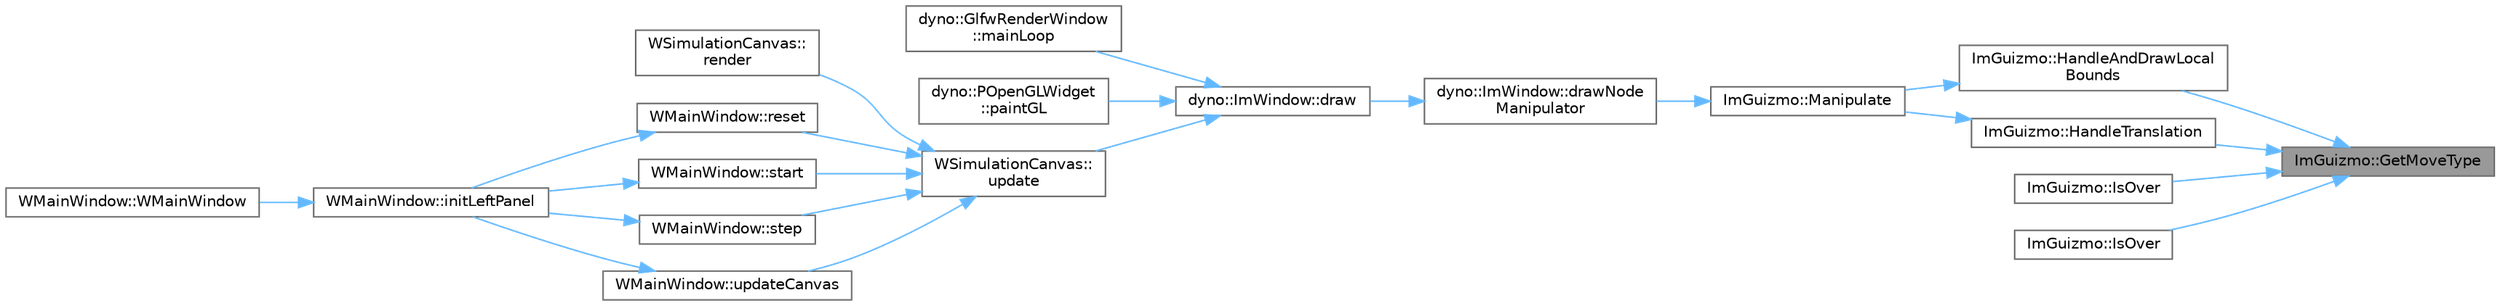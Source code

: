 digraph "ImGuizmo::GetMoveType"
{
 // LATEX_PDF_SIZE
  bgcolor="transparent";
  edge [fontname=Helvetica,fontsize=10,labelfontname=Helvetica,labelfontsize=10];
  node [fontname=Helvetica,fontsize=10,shape=box,height=0.2,width=0.4];
  rankdir="RL";
  Node1 [id="Node000001",label="ImGuizmo::GetMoveType",height=0.2,width=0.4,color="gray40", fillcolor="grey60", style="filled", fontcolor="black",tooltip=" "];
  Node1 -> Node2 [id="edge1_Node000001_Node000002",dir="back",color="steelblue1",style="solid",tooltip=" "];
  Node2 [id="Node000002",label="ImGuizmo::HandleAndDrawLocal\lBounds",height=0.2,width=0.4,color="grey40", fillcolor="white", style="filled",URL="$namespace_im_guizmo.html#a1f7e4771bc7f0ae1da2706ebc606da08",tooltip=" "];
  Node2 -> Node3 [id="edge2_Node000002_Node000003",dir="back",color="steelblue1",style="solid",tooltip=" "];
  Node3 [id="Node000003",label="ImGuizmo::Manipulate",height=0.2,width=0.4,color="grey40", fillcolor="white", style="filled",URL="$namespace_im_guizmo.html#a35055a3a0899598ad1ef1785d0539175",tooltip=" "];
  Node3 -> Node4 [id="edge3_Node000003_Node000004",dir="back",color="steelblue1",style="solid",tooltip=" "];
  Node4 [id="Node000004",label="dyno::ImWindow::drawNode\lManipulator",height=0.2,width=0.4,color="grey40", fillcolor="white", style="filled",URL="$classdyno_1_1_im_window.html#a5b2a03ba29b741b490e0753b065dbf26",tooltip=" "];
  Node4 -> Node5 [id="edge4_Node000004_Node000005",dir="back",color="steelblue1",style="solid",tooltip=" "];
  Node5 [id="Node000005",label="dyno::ImWindow::draw",height=0.2,width=0.4,color="grey40", fillcolor="white", style="filled",URL="$classdyno_1_1_im_window.html#a5075b54a2c06c5ca3ba633b3388cd836",tooltip=" "];
  Node5 -> Node6 [id="edge5_Node000005_Node000006",dir="back",color="steelblue1",style="solid",tooltip=" "];
  Node6 [id="Node000006",label="dyno::GlfwRenderWindow\l::mainLoop",height=0.2,width=0.4,color="grey40", fillcolor="white", style="filled",URL="$classdyno_1_1_glfw_render_window.html#a3bb103fce2b4642f10773e3c2ca9972d",tooltip=" "];
  Node5 -> Node7 [id="edge6_Node000005_Node000007",dir="back",color="steelblue1",style="solid",tooltip=" "];
  Node7 [id="Node000007",label="dyno::POpenGLWidget\l::paintGL",height=0.2,width=0.4,color="grey40", fillcolor="white", style="filled",URL="$classdyno_1_1_p_open_g_l_widget.html#ac3a49d40cf6bccf88a5b46f18f98ad07",tooltip=" "];
  Node5 -> Node8 [id="edge7_Node000005_Node000008",dir="back",color="steelblue1",style="solid",tooltip=" "];
  Node8 [id="Node000008",label="WSimulationCanvas::\lupdate",height=0.2,width=0.4,color="grey40", fillcolor="white", style="filled",URL="$class_w_simulation_canvas.html#af330bd93a0dc5ced223cf07561b2374d",tooltip=" "];
  Node8 -> Node9 [id="edge8_Node000008_Node000009",dir="back",color="steelblue1",style="solid",tooltip=" "];
  Node9 [id="Node000009",label="WSimulationCanvas::\lrender",height=0.2,width=0.4,color="grey40", fillcolor="white", style="filled",URL="$class_w_simulation_canvas.html#a29b6d8daeef2b20158893b121997420c",tooltip=" "];
  Node8 -> Node10 [id="edge9_Node000008_Node000010",dir="back",color="steelblue1",style="solid",tooltip=" "];
  Node10 [id="Node000010",label="WMainWindow::reset",height=0.2,width=0.4,color="grey40", fillcolor="white", style="filled",URL="$class_w_main_window.html#afb94556b68df6a356fd6998665c82bbc",tooltip=" "];
  Node10 -> Node11 [id="edge10_Node000010_Node000011",dir="back",color="steelblue1",style="solid",tooltip=" "];
  Node11 [id="Node000011",label="WMainWindow::initLeftPanel",height=0.2,width=0.4,color="grey40", fillcolor="white", style="filled",URL="$class_w_main_window.html#ab9eac61256921bae2858f7ce9ad73a4f",tooltip=" "];
  Node11 -> Node12 [id="edge11_Node000011_Node000012",dir="back",color="steelblue1",style="solid",tooltip=" "];
  Node12 [id="Node000012",label="WMainWindow::WMainWindow",height=0.2,width=0.4,color="grey40", fillcolor="white", style="filled",URL="$class_w_main_window.html#ad9432332a2d47efa21104a03bcd1c5fe",tooltip=" "];
  Node8 -> Node13 [id="edge12_Node000008_Node000013",dir="back",color="steelblue1",style="solid",tooltip=" "];
  Node13 [id="Node000013",label="WMainWindow::start",height=0.2,width=0.4,color="grey40", fillcolor="white", style="filled",URL="$class_w_main_window.html#adafeb33ccab943e1d587c9dc64ddae76",tooltip=" "];
  Node13 -> Node11 [id="edge13_Node000013_Node000011",dir="back",color="steelblue1",style="solid",tooltip=" "];
  Node8 -> Node14 [id="edge14_Node000008_Node000014",dir="back",color="steelblue1",style="solid",tooltip=" "];
  Node14 [id="Node000014",label="WMainWindow::step",height=0.2,width=0.4,color="grey40", fillcolor="white", style="filled",URL="$class_w_main_window.html#ae5389adf709fa3230dcf7aa43bf74a01",tooltip=" "];
  Node14 -> Node11 [id="edge15_Node000014_Node000011",dir="back",color="steelblue1",style="solid",tooltip=" "];
  Node8 -> Node15 [id="edge16_Node000008_Node000015",dir="back",color="steelblue1",style="solid",tooltip=" "];
  Node15 [id="Node000015",label="WMainWindow::updateCanvas",height=0.2,width=0.4,color="grey40", fillcolor="white", style="filled",URL="$class_w_main_window.html#a3e995652908583d59f639405372af006",tooltip=" "];
  Node15 -> Node11 [id="edge17_Node000015_Node000011",dir="back",color="steelblue1",style="solid",tooltip=" "];
  Node1 -> Node16 [id="edge18_Node000001_Node000016",dir="back",color="steelblue1",style="solid",tooltip=" "];
  Node16 [id="Node000016",label="ImGuizmo::HandleTranslation",height=0.2,width=0.4,color="grey40", fillcolor="white", style="filled",URL="$namespace_im_guizmo.html#a740e542a76c41130c8faaa6da10b9ffc",tooltip=" "];
  Node16 -> Node3 [id="edge19_Node000016_Node000003",dir="back",color="steelblue1",style="solid",tooltip=" "];
  Node1 -> Node17 [id="edge20_Node000001_Node000017",dir="back",color="steelblue1",style="solid",tooltip=" "];
  Node17 [id="Node000017",label="ImGuizmo::IsOver",height=0.2,width=0.4,color="grey40", fillcolor="white", style="filled",URL="$namespace_im_guizmo.html#a0a615513a54e6c8f6dc1e2ebe3b42faa",tooltip=" "];
  Node1 -> Node18 [id="edge21_Node000001_Node000018",dir="back",color="steelblue1",style="solid",tooltip=" "];
  Node18 [id="Node000018",label="ImGuizmo::IsOver",height=0.2,width=0.4,color="grey40", fillcolor="white", style="filled",URL="$namespace_im_guizmo.html#ad4c722bb560ea06265fdf08769516395",tooltip=" "];
}
